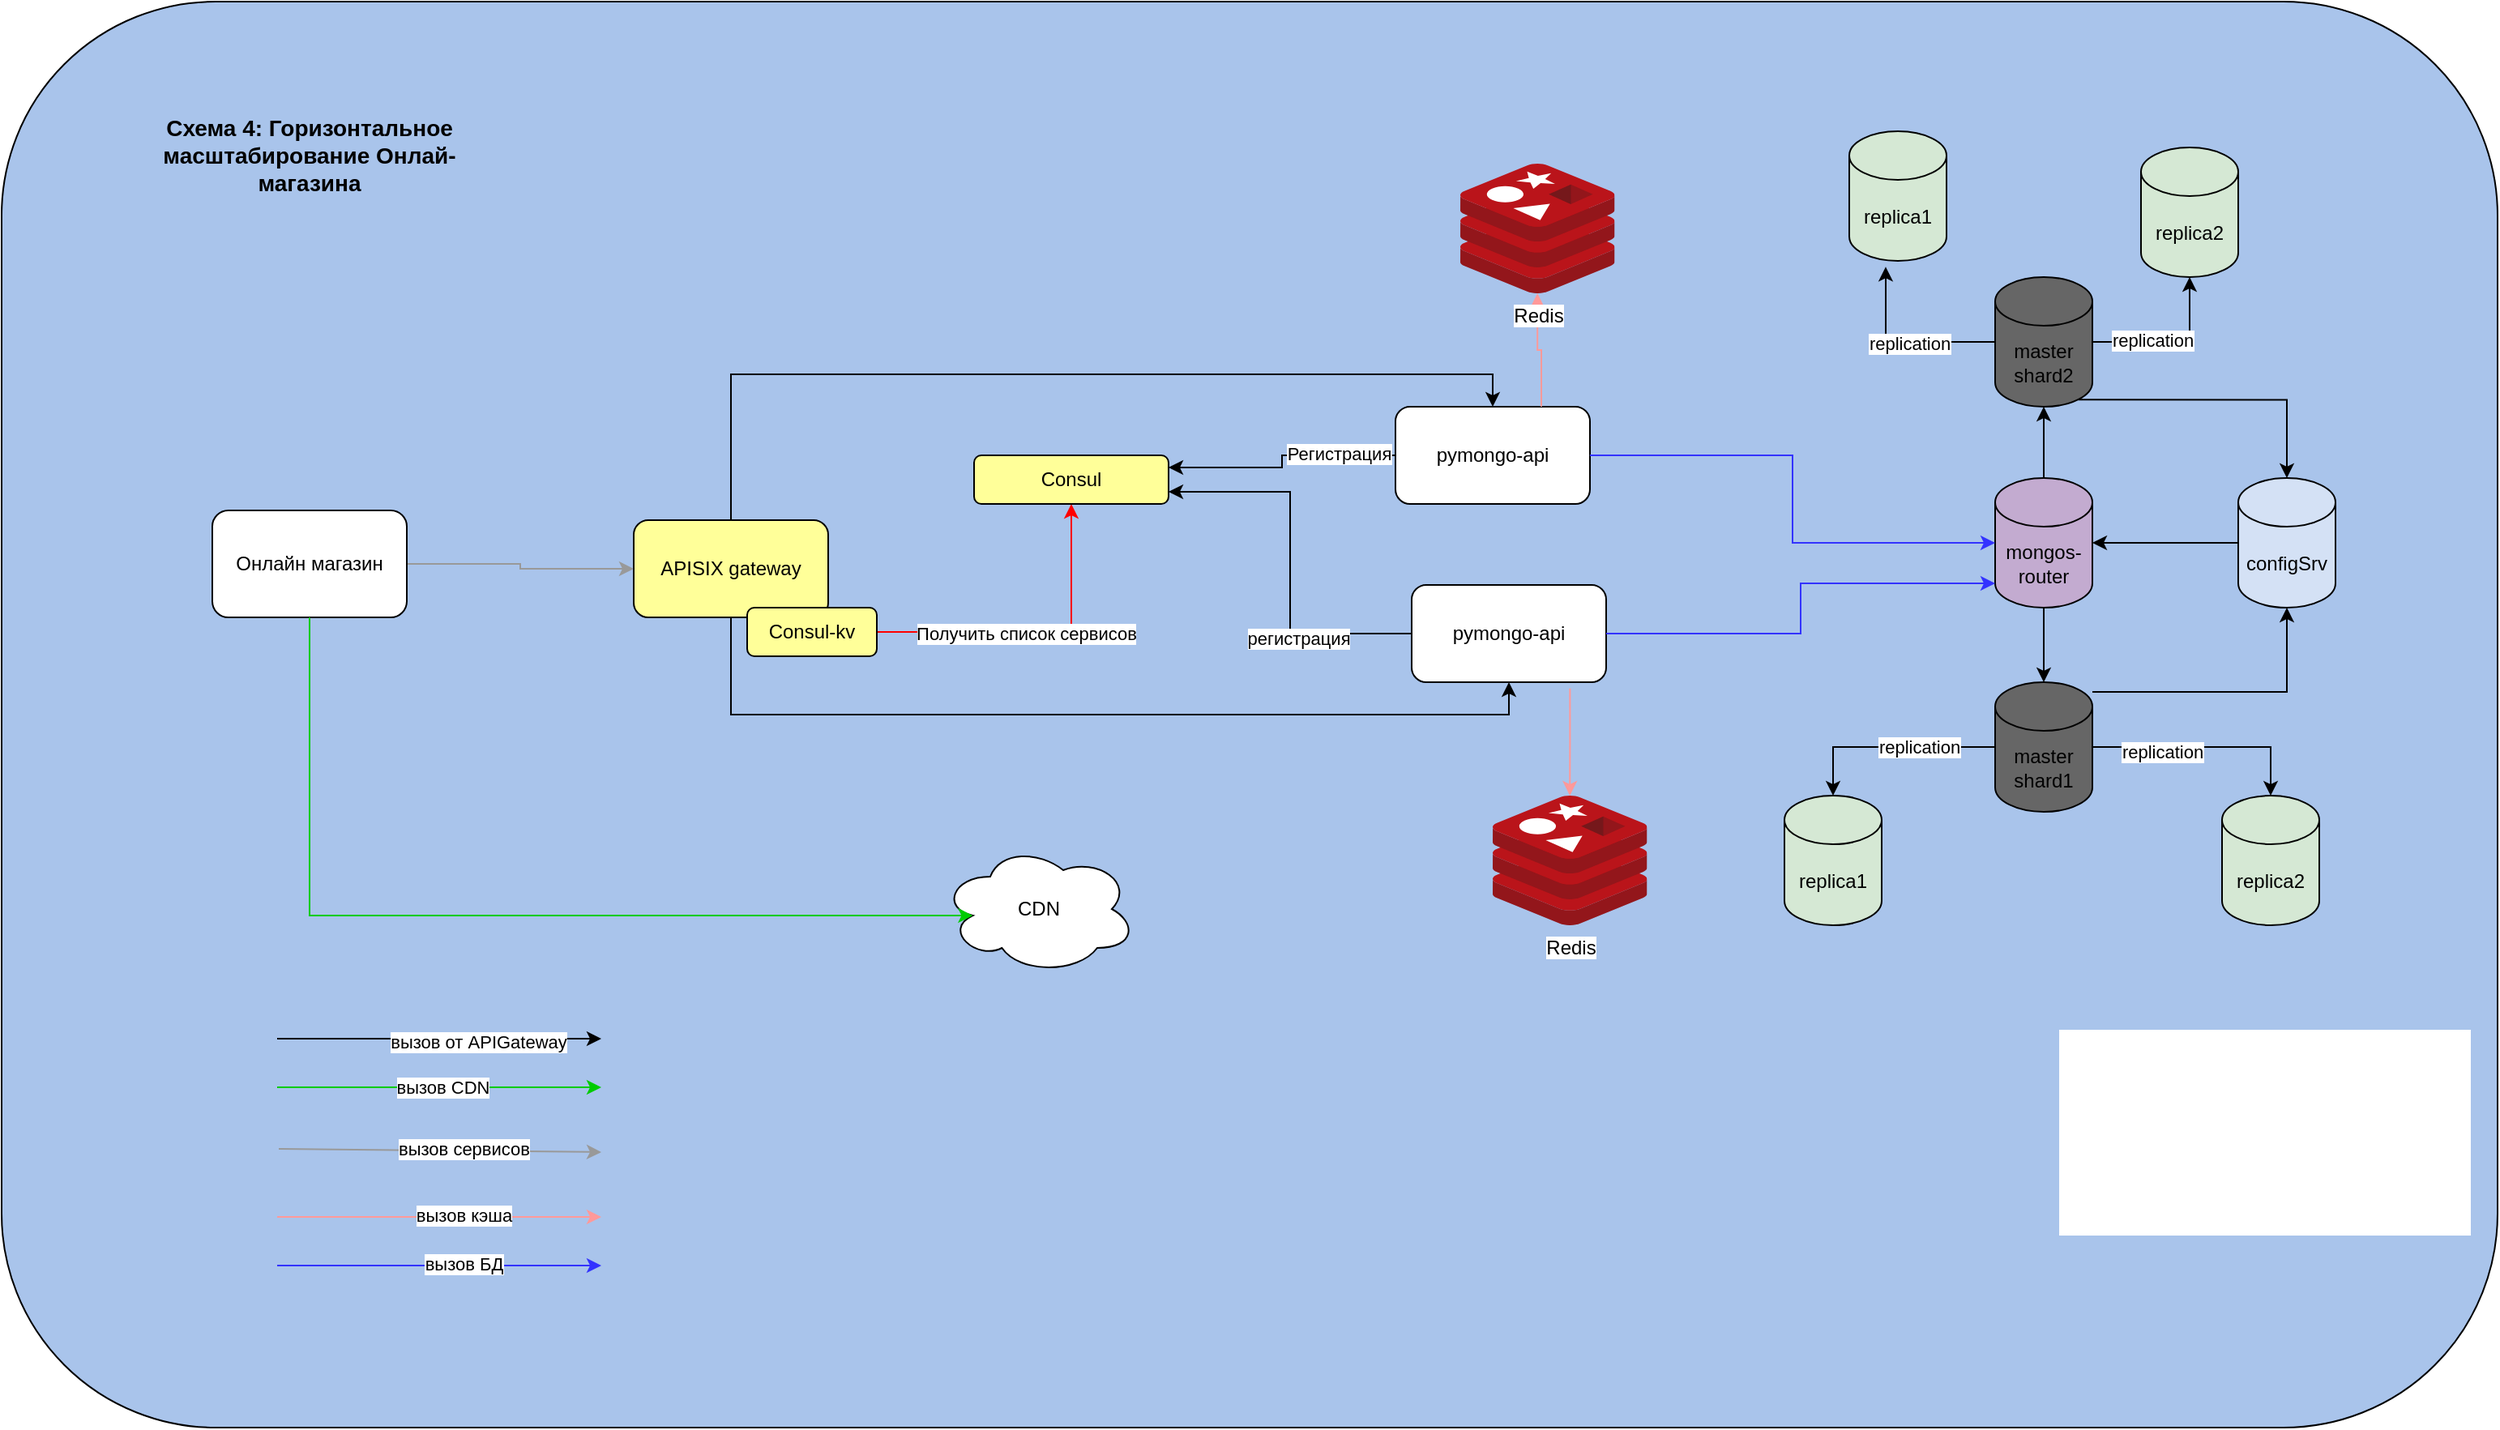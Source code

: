 <mxfile version="25.0.2">
  <diagram name="Page-1" id="-H_mtQnk-PTXWXPvYvuk">
    <mxGraphModel dx="2527" dy="585" grid="1" gridSize="10" guides="1" tooltips="1" connect="1" arrows="1" fold="1" page="1" pageScale="1" pageWidth="1169" pageHeight="827" math="0" shadow="0">
      <root>
        <mxCell id="0" />
        <mxCell id="1" parent="0" />
        <mxCell id="ldAZnSqnsFahS3X7F4-J-9" value="" style="rounded=1;whiteSpace=wrap;html=1;fillColor=#A9C4EB;" parent="1" vertex="1">
          <mxGeometry x="-730" y="10" width="1540" height="880" as="geometry" />
        </mxCell>
        <mxCell id="ldAZnSqnsFahS3X7F4-J-4" style="edgeStyle=orthogonalEdgeStyle;rounded=0;orthogonalLoop=1;jettySize=auto;html=1;" parent="1" source="zA23MoTUsTF4_91t8viU-2" target="ldAZnSqnsFahS3X7F4-J-1" edge="1">
          <mxGeometry relative="1" as="geometry" />
        </mxCell>
        <mxCell id="zA23MoTUsTF4_91t8viU-2" value="configSrv" style="shape=cylinder3;whiteSpace=wrap;html=1;boundedLbl=1;backgroundOutline=1;size=15;fillColor=#D4E1F5;" parent="1" vertex="1">
          <mxGeometry x="650" y="304" width="60" height="80" as="geometry" />
        </mxCell>
        <mxCell id="zA23MoTUsTF4_91t8viU-3" value="pymongo-api" style="rounded=1;whiteSpace=wrap;html=1;" parent="1" vertex="1">
          <mxGeometry x="130" y="260" width="120" height="60" as="geometry" />
        </mxCell>
        <mxCell id="ldAZnSqnsFahS3X7F4-J-7" style="edgeStyle=orthogonalEdgeStyle;rounded=0;orthogonalLoop=1;jettySize=auto;html=1;exitX=0.5;exitY=1;exitDx=0;exitDy=0;exitPerimeter=0;" parent="1" source="ldAZnSqnsFahS3X7F4-J-1" target="ldAZnSqnsFahS3X7F4-J-2" edge="1">
          <mxGeometry relative="1" as="geometry" />
        </mxCell>
        <mxCell id="ldAZnSqnsFahS3X7F4-J-8" style="edgeStyle=orthogonalEdgeStyle;rounded=0;orthogonalLoop=1;jettySize=auto;html=1;" parent="1" source="ldAZnSqnsFahS3X7F4-J-1" target="ldAZnSqnsFahS3X7F4-J-3" edge="1">
          <mxGeometry relative="1" as="geometry" />
        </mxCell>
        <mxCell id="ldAZnSqnsFahS3X7F4-J-1" value="mongos-router" style="shape=cylinder3;whiteSpace=wrap;html=1;boundedLbl=1;backgroundOutline=1;size=15;fillColor=#C3ABD0;" parent="1" vertex="1">
          <mxGeometry x="500" y="304" width="60" height="80" as="geometry" />
        </mxCell>
        <mxCell id="ldAZnSqnsFahS3X7F4-J-2" value="master&lt;br&gt;shard1" style="shape=cylinder3;whiteSpace=wrap;html=1;boundedLbl=1;backgroundOutline=1;size=15;fillColor=#666666;" parent="1" vertex="1">
          <mxGeometry x="500" y="430" width="60" height="80" as="geometry" />
        </mxCell>
        <mxCell id="ldAZnSqnsFahS3X7F4-J-5" style="edgeStyle=orthogonalEdgeStyle;rounded=0;orthogonalLoop=1;jettySize=auto;html=1;entryX=0.5;entryY=1;entryDx=0;entryDy=0;entryPerimeter=0;exitX=1;exitY=0.075;exitDx=0;exitDy=0;exitPerimeter=0;" parent="1" source="ldAZnSqnsFahS3X7F4-J-2" target="zA23MoTUsTF4_91t8viU-2" edge="1">
          <mxGeometry relative="1" as="geometry" />
        </mxCell>
        <mxCell id="ldAZnSqnsFahS3X7F4-J-6" style="edgeStyle=orthogonalEdgeStyle;rounded=0;orthogonalLoop=1;jettySize=auto;html=1;entryX=0.5;entryY=0;entryDx=0;entryDy=0;entryPerimeter=0;exitX=0.855;exitY=1;exitDx=0;exitDy=-4.35;exitPerimeter=0;" parent="1" source="ldAZnSqnsFahS3X7F4-J-3" target="zA23MoTUsTF4_91t8viU-2" edge="1">
          <mxGeometry relative="1" as="geometry" />
        </mxCell>
        <mxCell id="ldAZnSqnsFahS3X7F4-J-10" value="&lt;font style=&quot;font-size: 14px;&quot;&gt;Схема 4: Горизонтальное масштабирование Онлай-магазина&lt;/font&gt;" style="text;html=1;align=center;verticalAlign=middle;whiteSpace=wrap;rounded=0;fontStyle=1" parent="1" vertex="1">
          <mxGeometry x="-640" y="90" width="200" height="30" as="geometry" />
        </mxCell>
        <mxCell id="QaCJhuOAUpOFHOmXAA66-1" value="replica1" style="shape=cylinder3;whiteSpace=wrap;html=1;boundedLbl=1;backgroundOutline=1;size=15;fillColor=#D5E8D4;" parent="1" vertex="1">
          <mxGeometry x="370" y="500" width="60" height="80" as="geometry" />
        </mxCell>
        <mxCell id="QaCJhuOAUpOFHOmXAA66-2" value="replica2" style="shape=cylinder3;whiteSpace=wrap;html=1;boundedLbl=1;backgroundOutline=1;size=15;fillColor=#D5E8D4;" parent="1" vertex="1">
          <mxGeometry x="640" y="500" width="60" height="80" as="geometry" />
        </mxCell>
        <mxCell id="QaCJhuOAUpOFHOmXAA66-3" style="edgeStyle=orthogonalEdgeStyle;rounded=0;orthogonalLoop=1;jettySize=auto;html=1;entryX=0.5;entryY=0;entryDx=0;entryDy=0;entryPerimeter=0;" parent="1" source="ldAZnSqnsFahS3X7F4-J-2" target="QaCJhuOAUpOFHOmXAA66-1" edge="1">
          <mxGeometry relative="1" as="geometry" />
        </mxCell>
        <mxCell id="QaCJhuOAUpOFHOmXAA66-8" value="replication" style="edgeLabel;html=1;align=center;verticalAlign=middle;resizable=0;points=[];" parent="QaCJhuOAUpOFHOmXAA66-3" vertex="1" connectable="0">
          <mxGeometry x="-0.271" relative="1" as="geometry">
            <mxPoint as="offset" />
          </mxGeometry>
        </mxCell>
        <mxCell id="QaCJhuOAUpOFHOmXAA66-4" style="edgeStyle=orthogonalEdgeStyle;rounded=0;orthogonalLoop=1;jettySize=auto;html=1;entryX=0.5;entryY=0;entryDx=0;entryDy=0;entryPerimeter=0;" parent="1" source="ldAZnSqnsFahS3X7F4-J-2" target="QaCJhuOAUpOFHOmXAA66-2" edge="1">
          <mxGeometry relative="1" as="geometry" />
        </mxCell>
        <mxCell id="QaCJhuOAUpOFHOmXAA66-7" value="replication" style="edgeLabel;html=1;align=center;verticalAlign=middle;resizable=0;points=[];" parent="QaCJhuOAUpOFHOmXAA66-4" vertex="1" connectable="0">
          <mxGeometry x="-0.383" y="-3" relative="1" as="geometry">
            <mxPoint as="offset" />
          </mxGeometry>
        </mxCell>
        <mxCell id="QaCJhuOAUpOFHOmXAA66-13" value="replica2" style="shape=cylinder3;whiteSpace=wrap;html=1;boundedLbl=1;backgroundOutline=1;size=15;fillColor=#D5E8D4;" parent="1" vertex="1">
          <mxGeometry x="590" y="100" width="60" height="80" as="geometry" />
        </mxCell>
        <mxCell id="QaCJhuOAUpOFHOmXAA66-14" value="replica1" style="shape=cylinder3;whiteSpace=wrap;html=1;boundedLbl=1;backgroundOutline=1;size=15;fillColor=#D5E8D4;" parent="1" vertex="1">
          <mxGeometry x="410" y="90" width="60" height="80" as="geometry" />
        </mxCell>
        <mxCell id="QaCJhuOAUpOFHOmXAA66-15" style="edgeStyle=orthogonalEdgeStyle;rounded=0;orthogonalLoop=1;jettySize=auto;html=1;entryX=0.375;entryY=1.046;entryDx=0;entryDy=0;entryPerimeter=0;" parent="1" source="ldAZnSqnsFahS3X7F4-J-3" target="QaCJhuOAUpOFHOmXAA66-14" edge="1">
          <mxGeometry relative="1" as="geometry" />
        </mxCell>
        <mxCell id="QaCJhuOAUpOFHOmXAA66-18" value="replication" style="edgeLabel;html=1;align=center;verticalAlign=middle;resizable=0;points=[];" parent="QaCJhuOAUpOFHOmXAA66-15" vertex="1" connectable="0">
          <mxGeometry x="-0.057" y="1" relative="1" as="geometry">
            <mxPoint as="offset" />
          </mxGeometry>
        </mxCell>
        <mxCell id="QaCJhuOAUpOFHOmXAA66-16" style="edgeStyle=orthogonalEdgeStyle;rounded=0;orthogonalLoop=1;jettySize=auto;html=1;entryX=0.5;entryY=1;entryDx=0;entryDy=0;entryPerimeter=0;" parent="1" source="ldAZnSqnsFahS3X7F4-J-3" target="QaCJhuOAUpOFHOmXAA66-13" edge="1">
          <mxGeometry relative="1" as="geometry" />
        </mxCell>
        <mxCell id="QaCJhuOAUpOFHOmXAA66-17" value="replication" style="edgeLabel;html=1;align=center;verticalAlign=middle;resizable=0;points=[];" parent="QaCJhuOAUpOFHOmXAA66-16" vertex="1" connectable="0">
          <mxGeometry x="-0.256" y="1" relative="1" as="geometry">
            <mxPoint as="offset" />
          </mxGeometry>
        </mxCell>
        <mxCell id="ldAZnSqnsFahS3X7F4-J-3" value="master&lt;br&gt;shard2" style="shape=cylinder3;whiteSpace=wrap;html=1;boundedLbl=1;backgroundOutline=1;size=15;fillColor=#666666;" parent="1" vertex="1">
          <mxGeometry x="500" y="180" width="60" height="80" as="geometry" />
        </mxCell>
        <mxCell id="xM4dRxudCBXNGD_0VaCQ-4" value="" style="edgeStyle=orthogonalEdgeStyle;rounded=0;orthogonalLoop=1;jettySize=auto;html=1;exitX=0.75;exitY=0;exitDx=0;exitDy=0;strokeColor=#FF9999;" parent="1" source="zA23MoTUsTF4_91t8viU-3" target="xM4dRxudCBXNGD_0VaCQ-2" edge="1">
          <mxGeometry relative="1" as="geometry">
            <mxPoint x="300" y="344" as="sourcePoint" />
            <mxPoint x="500" y="344" as="targetPoint" />
          </mxGeometry>
        </mxCell>
        <mxCell id="xM4dRxudCBXNGD_0VaCQ-2" value="Redis" style="image;sketch=0;aspect=fixed;html=1;points=[];align=center;fontSize=12;image=img/lib/mscae/Cache_Redis_Product.svg;" parent="1" vertex="1">
          <mxGeometry x="170" y="110" width="95.24" height="80" as="geometry" />
        </mxCell>
        <mxCell id="zToQ9waD5CxdV_l4G4co-15" value="" style="edgeStyle=orthogonalEdgeStyle;rounded=0;orthogonalLoop=1;jettySize=auto;html=1;entryX=1;entryY=0.75;entryDx=0;entryDy=0;" parent="1" source="zToQ9waD5CxdV_l4G4co-1" target="zToQ9waD5CxdV_l4G4co-5" edge="1">
          <mxGeometry relative="1" as="geometry" />
        </mxCell>
        <mxCell id="zToQ9waD5CxdV_l4G4co-16" value="регистрация" style="edgeLabel;html=1;align=center;verticalAlign=middle;resizable=0;points=[];" parent="zToQ9waD5CxdV_l4G4co-15" vertex="1" connectable="0">
          <mxGeometry x="-0.405" y="3" relative="1" as="geometry">
            <mxPoint as="offset" />
          </mxGeometry>
        </mxCell>
        <mxCell id="zToQ9waD5CxdV_l4G4co-1" value="pymongo-api" style="rounded=1;whiteSpace=wrap;html=1;" parent="1" vertex="1">
          <mxGeometry x="140" y="370" width="120" height="60" as="geometry" />
        </mxCell>
        <mxCell id="zToQ9waD5CxdV_l4G4co-9" style="edgeStyle=orthogonalEdgeStyle;rounded=0;orthogonalLoop=1;jettySize=auto;html=1;entryX=0.5;entryY=0;entryDx=0;entryDy=0;exitX=0.5;exitY=0;exitDx=0;exitDy=0;strokeColor=#000000;" parent="1" source="zToQ9waD5CxdV_l4G4co-3" target="zA23MoTUsTF4_91t8viU-3" edge="1">
          <mxGeometry relative="1" as="geometry" />
        </mxCell>
        <mxCell id="zToQ9waD5CxdV_l4G4co-17" style="edgeStyle=orthogonalEdgeStyle;rounded=0;orthogonalLoop=1;jettySize=auto;html=1;entryX=0.5;entryY=1;entryDx=0;entryDy=0;strokeColor=#000000;" parent="1" source="zToQ9waD5CxdV_l4G4co-3" target="zToQ9waD5CxdV_l4G4co-1" edge="1">
          <mxGeometry relative="1" as="geometry">
            <Array as="points">
              <mxPoint x="-280" y="450" />
              <mxPoint x="200" y="450" />
            </Array>
          </mxGeometry>
        </mxCell>
        <mxCell id="zToQ9waD5CxdV_l4G4co-3" value="APISIX gateway" style="rounded=1;whiteSpace=wrap;html=1;fillColor=#FFFF99;" parent="1" vertex="1">
          <mxGeometry x="-340" y="330" width="120" height="60" as="geometry" />
        </mxCell>
        <mxCell id="zToQ9waD5CxdV_l4G4co-6" style="edgeStyle=orthogonalEdgeStyle;rounded=0;orthogonalLoop=1;jettySize=auto;html=1;strokeColor=#FF0000;" parent="1" source="zToQ9waD5CxdV_l4G4co-4" target="zToQ9waD5CxdV_l4G4co-5" edge="1">
          <mxGeometry relative="1" as="geometry">
            <Array as="points">
              <mxPoint x="-70" y="399" />
            </Array>
          </mxGeometry>
        </mxCell>
        <mxCell id="zToQ9waD5CxdV_l4G4co-11" value="Получить список сервисов" style="edgeLabel;html=1;align=center;verticalAlign=middle;resizable=0;points=[];" parent="zToQ9waD5CxdV_l4G4co-6" vertex="1" connectable="0">
          <mxGeometry x="-0.079" y="-1" relative="1" as="geometry">
            <mxPoint as="offset" />
          </mxGeometry>
        </mxCell>
        <mxCell id="zToQ9waD5CxdV_l4G4co-4" value="Consul-kv" style="rounded=1;whiteSpace=wrap;html=1;fillColor=#FFFF99;" parent="1" vertex="1">
          <mxGeometry x="-270" y="384" width="80" height="30" as="geometry" />
        </mxCell>
        <mxCell id="zToQ9waD5CxdV_l4G4co-5" value="Consul" style="rounded=1;whiteSpace=wrap;html=1;fillColor=#FFFF99;" parent="1" vertex="1">
          <mxGeometry x="-130" y="290" width="120" height="30" as="geometry" />
        </mxCell>
        <mxCell id="zToQ9waD5CxdV_l4G4co-12" style="edgeStyle=orthogonalEdgeStyle;rounded=0;orthogonalLoop=1;jettySize=auto;html=1;entryX=1;entryY=0.25;entryDx=0;entryDy=0;" parent="1" source="zA23MoTUsTF4_91t8viU-3" target="zToQ9waD5CxdV_l4G4co-5" edge="1">
          <mxGeometry relative="1" as="geometry" />
        </mxCell>
        <mxCell id="zToQ9waD5CxdV_l4G4co-14" value="Регистрация" style="edgeLabel;html=1;align=center;verticalAlign=middle;resizable=0;points=[];" parent="zToQ9waD5CxdV_l4G4co-12" vertex="1" connectable="0">
          <mxGeometry x="-0.528" y="-1" relative="1" as="geometry">
            <mxPoint as="offset" />
          </mxGeometry>
        </mxCell>
        <mxCell id="FhT9d433LTxJO0WZvrI6-2" value="" style="edgeStyle=orthogonalEdgeStyle;rounded=0;orthogonalLoop=1;jettySize=auto;html=1;strokeColor=#FF9999;exitX=0.814;exitY=1.064;exitDx=0;exitDy=0;exitPerimeter=0;" parent="1" source="zToQ9waD5CxdV_l4G4co-1" target="FhT9d433LTxJO0WZvrI6-1" edge="1">
          <mxGeometry relative="1" as="geometry">
            <mxPoint x="260" y="400" as="sourcePoint" />
            <mxPoint x="378" y="345" as="targetPoint" />
          </mxGeometry>
        </mxCell>
        <mxCell id="FhT9d433LTxJO0WZvrI6-1" value="Redis" style="image;sketch=0;aspect=fixed;html=1;points=[];align=center;fontSize=12;image=img/lib/mscae/Cache_Redis_Product.svg;" parent="1" vertex="1">
          <mxGeometry x="190" y="500" width="95.24" height="80" as="geometry" />
        </mxCell>
        <mxCell id="pppxnlHs315uZMMgx9TO-1" value="CDN" style="ellipse;shape=cloud;whiteSpace=wrap;html=1;" vertex="1" parent="1">
          <mxGeometry x="-150" y="530" width="120" height="80" as="geometry" />
        </mxCell>
        <mxCell id="pppxnlHs315uZMMgx9TO-9" style="edgeStyle=orthogonalEdgeStyle;rounded=0;orthogonalLoop=1;jettySize=auto;html=1;entryX=0;entryY=0.5;entryDx=0;entryDy=0;strokeColor=#999999;" edge="1" parent="1" source="pppxnlHs315uZMMgx9TO-2" target="zToQ9waD5CxdV_l4G4co-3">
          <mxGeometry relative="1" as="geometry" />
        </mxCell>
        <mxCell id="pppxnlHs315uZMMgx9TO-2" value="Онлайн магазин" style="rounded=1;whiteSpace=wrap;html=1;" vertex="1" parent="1">
          <mxGeometry x="-600" y="324" width="120" height="66" as="geometry" />
        </mxCell>
        <mxCell id="pppxnlHs315uZMMgx9TO-4" style="edgeStyle=orthogonalEdgeStyle;rounded=0;orthogonalLoop=1;jettySize=auto;html=1;entryX=0.16;entryY=0.55;entryDx=0;entryDy=0;entryPerimeter=0;strokeColor=#00CC00;" edge="1" parent="1" source="pppxnlHs315uZMMgx9TO-2" target="pppxnlHs315uZMMgx9TO-1">
          <mxGeometry relative="1" as="geometry">
            <Array as="points">
              <mxPoint x="-540" y="574" />
            </Array>
          </mxGeometry>
        </mxCell>
        <mxCell id="pppxnlHs315uZMMgx9TO-6" value="" style="endArrow=classic;html=1;rounded=0;strokeColor=#00CC00;" edge="1" parent="1">
          <mxGeometry width="50" height="50" relative="1" as="geometry">
            <mxPoint x="-560" y="680" as="sourcePoint" />
            <mxPoint x="-360" y="680" as="targetPoint" />
          </mxGeometry>
        </mxCell>
        <mxCell id="pppxnlHs315uZMMgx9TO-8" value="вызов CDN" style="edgeLabel;html=1;align=center;verticalAlign=middle;resizable=0;points=[];" vertex="1" connectable="0" parent="pppxnlHs315uZMMgx9TO-6">
          <mxGeometry x="0.013" relative="1" as="geometry">
            <mxPoint as="offset" />
          </mxGeometry>
        </mxCell>
        <mxCell id="pppxnlHs315uZMMgx9TO-7" value="" style="endArrow=classic;html=1;rounded=0;strokeColor=#999999;" edge="1" parent="1">
          <mxGeometry width="50" height="50" relative="1" as="geometry">
            <mxPoint x="-559" y="718" as="sourcePoint" />
            <mxPoint x="-360" y="720" as="targetPoint" />
          </mxGeometry>
        </mxCell>
        <mxCell id="pppxnlHs315uZMMgx9TO-10" value="вызов сервисов" style="edgeLabel;html=1;align=center;verticalAlign=middle;resizable=0;points=[];" vertex="1" connectable="0" parent="pppxnlHs315uZMMgx9TO-7">
          <mxGeometry x="0.146" y="1" relative="1" as="geometry">
            <mxPoint as="offset" />
          </mxGeometry>
        </mxCell>
        <mxCell id="pppxnlHs315uZMMgx9TO-11" value="" style="endArrow=classic;html=1;rounded=0;strokeColor=#FF9999;" edge="1" parent="1">
          <mxGeometry width="50" height="50" relative="1" as="geometry">
            <mxPoint x="-560" y="760" as="sourcePoint" />
            <mxPoint x="-360" y="760" as="targetPoint" />
          </mxGeometry>
        </mxCell>
        <mxCell id="pppxnlHs315uZMMgx9TO-12" value="вызов кэша" style="edgeLabel;html=1;align=center;verticalAlign=middle;resizable=0;points=[];" vertex="1" connectable="0" parent="pppxnlHs315uZMMgx9TO-11">
          <mxGeometry x="0.146" y="1" relative="1" as="geometry">
            <mxPoint as="offset" />
          </mxGeometry>
        </mxCell>
        <mxCell id="pppxnlHs315uZMMgx9TO-13" value="" style="endArrow=classic;html=1;rounded=0;" edge="1" parent="1">
          <mxGeometry width="50" height="50" relative="1" as="geometry">
            <mxPoint x="-560" y="650" as="sourcePoint" />
            <mxPoint x="-360" y="650" as="targetPoint" />
          </mxGeometry>
        </mxCell>
        <mxCell id="pppxnlHs315uZMMgx9TO-14" value="вызов от APIGateway" style="edgeLabel;html=1;align=center;verticalAlign=middle;resizable=0;points=[];" vertex="1" connectable="0" parent="pppxnlHs315uZMMgx9TO-13">
          <mxGeometry x="0.24" y="-2" relative="1" as="geometry">
            <mxPoint as="offset" />
          </mxGeometry>
        </mxCell>
        <mxCell id="pppxnlHs315uZMMgx9TO-15" style="edgeStyle=orthogonalEdgeStyle;rounded=0;orthogonalLoop=1;jettySize=auto;html=1;entryX=0;entryY=0.5;entryDx=0;entryDy=0;entryPerimeter=0;strokeColor=#3333FF;" edge="1" parent="1" source="zA23MoTUsTF4_91t8viU-3" target="ldAZnSqnsFahS3X7F4-J-1">
          <mxGeometry relative="1" as="geometry" />
        </mxCell>
        <mxCell id="pppxnlHs315uZMMgx9TO-16" style="edgeStyle=orthogonalEdgeStyle;rounded=0;orthogonalLoop=1;jettySize=auto;html=1;entryX=0;entryY=1;entryDx=0;entryDy=-15;entryPerimeter=0;fillColor=#3333FF;strokeColor=#3333FF;" edge="1" parent="1" source="zToQ9waD5CxdV_l4G4co-1" target="ldAZnSqnsFahS3X7F4-J-1">
          <mxGeometry relative="1" as="geometry" />
        </mxCell>
        <mxCell id="pppxnlHs315uZMMgx9TO-17" value="" style="endArrow=classic;html=1;rounded=0;strokeColor=#3333FF;" edge="1" parent="1">
          <mxGeometry width="50" height="50" relative="1" as="geometry">
            <mxPoint x="-560" y="790" as="sourcePoint" />
            <mxPoint x="-360" y="790" as="targetPoint" />
          </mxGeometry>
        </mxCell>
        <mxCell id="pppxnlHs315uZMMgx9TO-18" value="вызов БД" style="edgeLabel;html=1;align=center;verticalAlign=middle;resizable=0;points=[];" vertex="1" connectable="0" parent="pppxnlHs315uZMMgx9TO-17">
          <mxGeometry x="0.146" y="1" relative="1" as="geometry">
            <mxPoint as="offset" />
          </mxGeometry>
        </mxCell>
      </root>
    </mxGraphModel>
  </diagram>
</mxfile>
